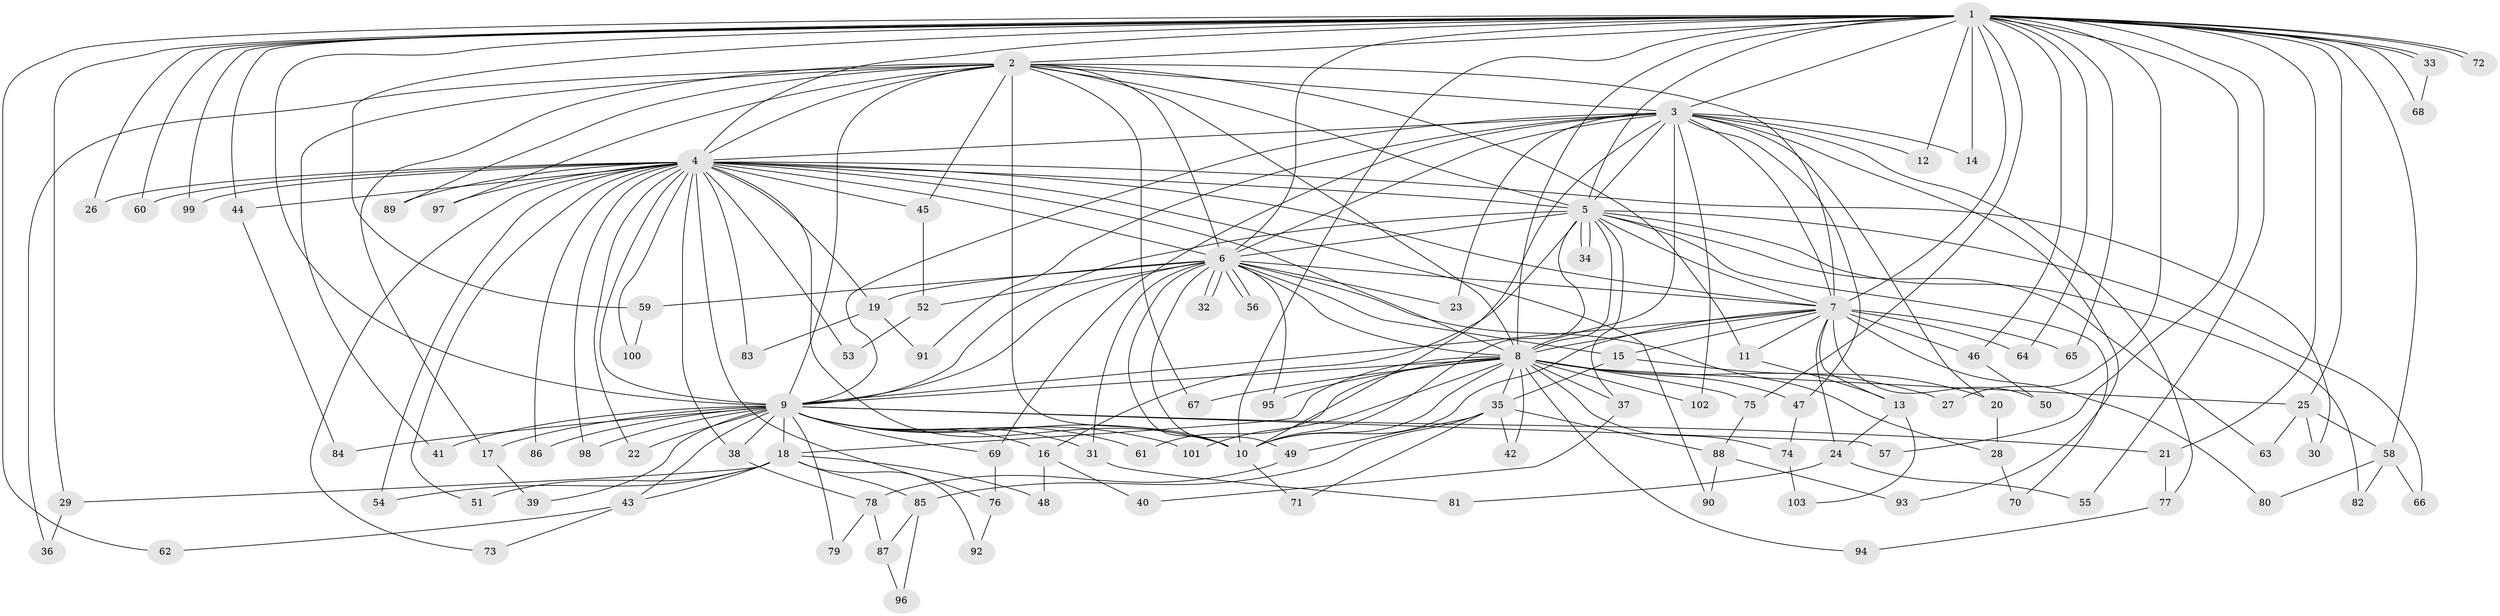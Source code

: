 // Generated by graph-tools (version 1.1) at 2025/13/03/09/25 04:13:54]
// undirected, 103 vertices, 231 edges
graph export_dot {
graph [start="1"]
  node [color=gray90,style=filled];
  1;
  2;
  3;
  4;
  5;
  6;
  7;
  8;
  9;
  10;
  11;
  12;
  13;
  14;
  15;
  16;
  17;
  18;
  19;
  20;
  21;
  22;
  23;
  24;
  25;
  26;
  27;
  28;
  29;
  30;
  31;
  32;
  33;
  34;
  35;
  36;
  37;
  38;
  39;
  40;
  41;
  42;
  43;
  44;
  45;
  46;
  47;
  48;
  49;
  50;
  51;
  52;
  53;
  54;
  55;
  56;
  57;
  58;
  59;
  60;
  61;
  62;
  63;
  64;
  65;
  66;
  67;
  68;
  69;
  70;
  71;
  72;
  73;
  74;
  75;
  76;
  77;
  78;
  79;
  80;
  81;
  82;
  83;
  84;
  85;
  86;
  87;
  88;
  89;
  90;
  91;
  92;
  93;
  94;
  95;
  96;
  97;
  98;
  99;
  100;
  101;
  102;
  103;
  1 -- 2;
  1 -- 3;
  1 -- 4;
  1 -- 5;
  1 -- 6;
  1 -- 7;
  1 -- 8;
  1 -- 9;
  1 -- 10;
  1 -- 12;
  1 -- 14;
  1 -- 21;
  1 -- 25;
  1 -- 26;
  1 -- 27;
  1 -- 29;
  1 -- 33;
  1 -- 33;
  1 -- 44;
  1 -- 46;
  1 -- 55;
  1 -- 57;
  1 -- 58;
  1 -- 59;
  1 -- 60;
  1 -- 62;
  1 -- 64;
  1 -- 65;
  1 -- 68;
  1 -- 72;
  1 -- 72;
  1 -- 75;
  1 -- 99;
  2 -- 3;
  2 -- 4;
  2 -- 5;
  2 -- 6;
  2 -- 7;
  2 -- 8;
  2 -- 9;
  2 -- 10;
  2 -- 11;
  2 -- 17;
  2 -- 36;
  2 -- 41;
  2 -- 45;
  2 -- 67;
  2 -- 89;
  2 -- 97;
  3 -- 4;
  3 -- 5;
  3 -- 6;
  3 -- 7;
  3 -- 8;
  3 -- 9;
  3 -- 10;
  3 -- 12;
  3 -- 14;
  3 -- 20;
  3 -- 23;
  3 -- 47;
  3 -- 69;
  3 -- 77;
  3 -- 91;
  3 -- 93;
  3 -- 102;
  4 -- 5;
  4 -- 6;
  4 -- 7;
  4 -- 8;
  4 -- 9;
  4 -- 10;
  4 -- 19;
  4 -- 22;
  4 -- 26;
  4 -- 30;
  4 -- 38;
  4 -- 44;
  4 -- 45;
  4 -- 51;
  4 -- 53;
  4 -- 54;
  4 -- 60;
  4 -- 73;
  4 -- 76;
  4 -- 83;
  4 -- 86;
  4 -- 89;
  4 -- 90;
  4 -- 97;
  4 -- 98;
  4 -- 99;
  4 -- 100;
  5 -- 6;
  5 -- 7;
  5 -- 8;
  5 -- 9;
  5 -- 10;
  5 -- 16;
  5 -- 34;
  5 -- 34;
  5 -- 37;
  5 -- 63;
  5 -- 66;
  5 -- 70;
  5 -- 82;
  6 -- 7;
  6 -- 8;
  6 -- 9;
  6 -- 10;
  6 -- 15;
  6 -- 19;
  6 -- 23;
  6 -- 28;
  6 -- 31;
  6 -- 32;
  6 -- 32;
  6 -- 49;
  6 -- 52;
  6 -- 56;
  6 -- 56;
  6 -- 59;
  6 -- 95;
  7 -- 8;
  7 -- 9;
  7 -- 10;
  7 -- 11;
  7 -- 13;
  7 -- 15;
  7 -- 24;
  7 -- 46;
  7 -- 50;
  7 -- 64;
  7 -- 65;
  7 -- 80;
  8 -- 9;
  8 -- 10;
  8 -- 18;
  8 -- 25;
  8 -- 27;
  8 -- 35;
  8 -- 37;
  8 -- 42;
  8 -- 47;
  8 -- 61;
  8 -- 67;
  8 -- 74;
  8 -- 75;
  8 -- 94;
  8 -- 95;
  8 -- 101;
  8 -- 102;
  9 -- 10;
  9 -- 16;
  9 -- 17;
  9 -- 18;
  9 -- 21;
  9 -- 22;
  9 -- 31;
  9 -- 38;
  9 -- 39;
  9 -- 41;
  9 -- 43;
  9 -- 57;
  9 -- 61;
  9 -- 69;
  9 -- 79;
  9 -- 84;
  9 -- 86;
  9 -- 98;
  9 -- 101;
  10 -- 71;
  11 -- 13;
  13 -- 24;
  13 -- 103;
  15 -- 20;
  15 -- 35;
  16 -- 40;
  16 -- 48;
  17 -- 39;
  18 -- 29;
  18 -- 43;
  18 -- 48;
  18 -- 51;
  18 -- 54;
  18 -- 85;
  18 -- 92;
  19 -- 83;
  19 -- 91;
  20 -- 28;
  21 -- 77;
  24 -- 55;
  24 -- 81;
  25 -- 30;
  25 -- 58;
  25 -- 63;
  28 -- 70;
  29 -- 36;
  31 -- 81;
  33 -- 68;
  35 -- 42;
  35 -- 49;
  35 -- 71;
  35 -- 85;
  35 -- 88;
  37 -- 40;
  38 -- 78;
  43 -- 62;
  43 -- 73;
  44 -- 84;
  45 -- 52;
  46 -- 50;
  47 -- 74;
  49 -- 78;
  52 -- 53;
  58 -- 66;
  58 -- 80;
  58 -- 82;
  59 -- 100;
  69 -- 76;
  74 -- 103;
  75 -- 88;
  76 -- 92;
  77 -- 94;
  78 -- 79;
  78 -- 87;
  85 -- 87;
  85 -- 96;
  87 -- 96;
  88 -- 90;
  88 -- 93;
}
